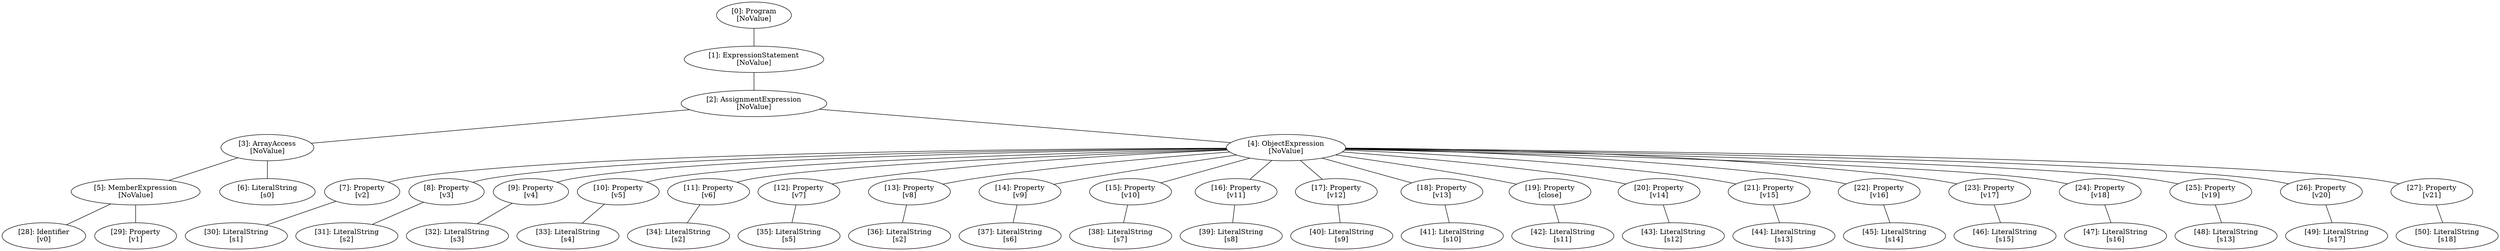 // Result
graph {
	0 [label="[0]: Program
[NoValue]"]
	1 [label="[1]: ExpressionStatement
[NoValue]"]
	2 [label="[2]: AssignmentExpression
[NoValue]"]
	3 [label="[3]: ArrayAccess
[NoValue]"]
	4 [label="[4]: ObjectExpression
[NoValue]"]
	5 [label="[5]: MemberExpression
[NoValue]"]
	6 [label="[6]: LiteralString
[s0]"]
	7 [label="[7]: Property
[v2]"]
	8 [label="[8]: Property
[v3]"]
	9 [label="[9]: Property
[v4]"]
	10 [label="[10]: Property
[v5]"]
	11 [label="[11]: Property
[v6]"]
	12 [label="[12]: Property
[v7]"]
	13 [label="[13]: Property
[v8]"]
	14 [label="[14]: Property
[v9]"]
	15 [label="[15]: Property
[v10]"]
	16 [label="[16]: Property
[v11]"]
	17 [label="[17]: Property
[v12]"]
	18 [label="[18]: Property
[v13]"]
	19 [label="[19]: Property
[close]"]
	20 [label="[20]: Property
[v14]"]
	21 [label="[21]: Property
[v15]"]
	22 [label="[22]: Property
[v16]"]
	23 [label="[23]: Property
[v17]"]
	24 [label="[24]: Property
[v18]"]
	25 [label="[25]: Property
[v19]"]
	26 [label="[26]: Property
[v20]"]
	27 [label="[27]: Property
[v21]"]
	28 [label="[28]: Identifier
[v0]"]
	29 [label="[29]: Property
[v1]"]
	30 [label="[30]: LiteralString
[s1]"]
	31 [label="[31]: LiteralString
[s2]"]
	32 [label="[32]: LiteralString
[s3]"]
	33 [label="[33]: LiteralString
[s4]"]
	34 [label="[34]: LiteralString
[s2]"]
	35 [label="[35]: LiteralString
[s5]"]
	36 [label="[36]: LiteralString
[s2]"]
	37 [label="[37]: LiteralString
[s6]"]
	38 [label="[38]: LiteralString
[s7]"]
	39 [label="[39]: LiteralString
[s8]"]
	40 [label="[40]: LiteralString
[s9]"]
	41 [label="[41]: LiteralString
[s10]"]
	42 [label="[42]: LiteralString
[s11]"]
	43 [label="[43]: LiteralString
[s12]"]
	44 [label="[44]: LiteralString
[s13]"]
	45 [label="[45]: LiteralString
[s14]"]
	46 [label="[46]: LiteralString
[s15]"]
	47 [label="[47]: LiteralString
[s16]"]
	48 [label="[48]: LiteralString
[s13]"]
	49 [label="[49]: LiteralString
[s17]"]
	50 [label="[50]: LiteralString
[s18]"]
	0 -- 1
	1 -- 2
	2 -- 3
	2 -- 4
	3 -- 5
	3 -- 6
	4 -- 7
	4 -- 8
	4 -- 9
	4 -- 10
	4 -- 11
	4 -- 12
	4 -- 13
	4 -- 14
	4 -- 15
	4 -- 16
	4 -- 17
	4 -- 18
	4 -- 19
	4 -- 20
	4 -- 21
	4 -- 22
	4 -- 23
	4 -- 24
	4 -- 25
	4 -- 26
	4 -- 27
	5 -- 28
	5 -- 29
	7 -- 30
	8 -- 31
	9 -- 32
	10 -- 33
	11 -- 34
	12 -- 35
	13 -- 36
	14 -- 37
	15 -- 38
	16 -- 39
	17 -- 40
	18 -- 41
	19 -- 42
	20 -- 43
	21 -- 44
	22 -- 45
	23 -- 46
	24 -- 47
	25 -- 48
	26 -- 49
	27 -- 50
}
